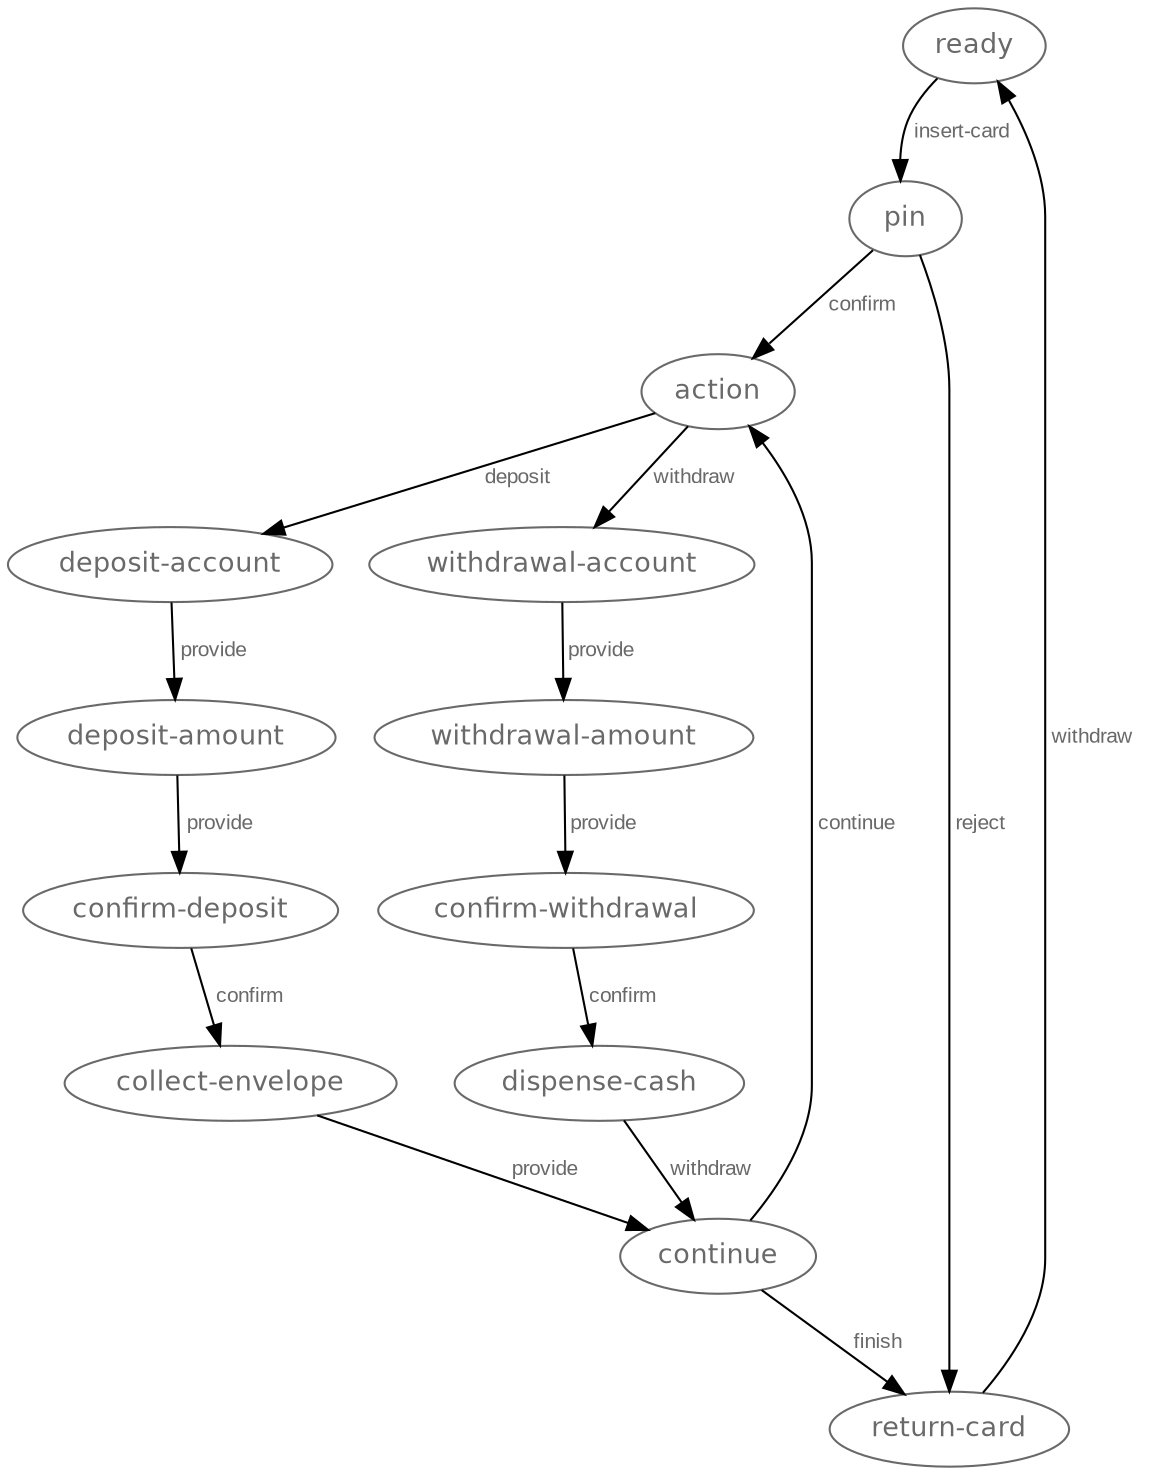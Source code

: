 digraph "ATM" {
  graph  [ fontcolor="dimgray", fontname="Helvetica", splines="spline" ];
  node  [ color="dimgray", fontcolor="dimgray", fontname="Helvetica", fontsize="13" ];
  edge  [ fontcolor="dimgray", fontname="Arial", fontsize="10" ];
  "ready";
  "pin";
  "action";
  "return-card";
  "deposit-account";
  "deposit-amount";
  "confirm-deposit";
  "collect-envelope";
  "continue";
  "withdrawal-account";
  "withdrawal-amount";
  "confirm-withdrawal";
  "dispense-cash";
  "ready" -> "pin" [ label=" insert-card " ];
  "pin" -> "action" [ label=" confirm " ];
  "pin" -> "return-card" [ label=" reject " ];
  "return-card" -> "ready" [ label=" withdraw " ];
  "action" -> "deposit-account" [ label=" deposit " ];
  "deposit-account" -> "deposit-amount" [ label=" provide " ];
  "deposit-amount" -> "confirm-deposit" [ label=" provide " ];
  "confirm-deposit" -> "collect-envelope" [ label=" confirm " ];
  "collect-envelope" -> "continue" [ label=" provide " ];
  "action" -> "withdrawal-account" [ label=" withdraw " ];
  "withdrawal-account" -> "withdrawal-amount" [ label=" provide " ];
  "withdrawal-amount" -> "confirm-withdrawal" [ label=" provide " ];
  "confirm-withdrawal" -> "dispense-cash" [ label=" confirm " ];
  "dispense-cash" -> "continue" [ label=" withdraw " ];
  "continue" -> "action" [ label=" continue " ];
  "continue" -> "return-card" [ label=" finish " ];
}